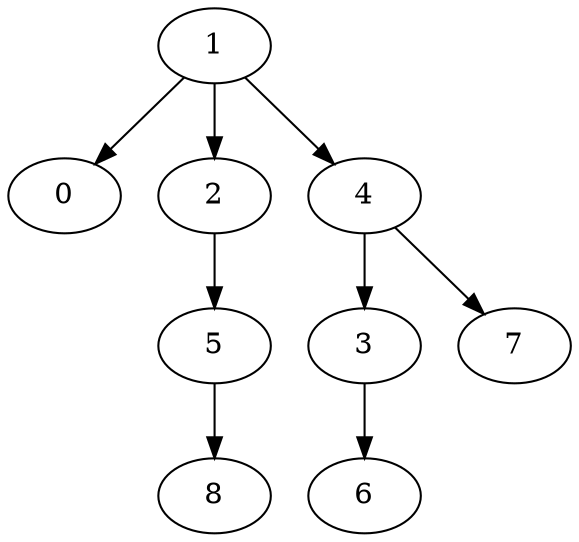 digraph example{
1 -> 0 [Label = "nodo_1 (431)"];
1 -> 2 [Label = "nodo_1 (157)"];
4 -> 3 [Label = "nodo_1 (695)"];
1 -> 4 [Label = "nodo_1 (384)"];
2 -> 5 [Label = "nodo_1 (456)"];
3 -> 6 [Label = "nodo_1 (1041)"];
4 -> 7 [Label = "nodo_1 (877)"];
5 -> 8 [Label = "nodo_1 (723)"];
}

